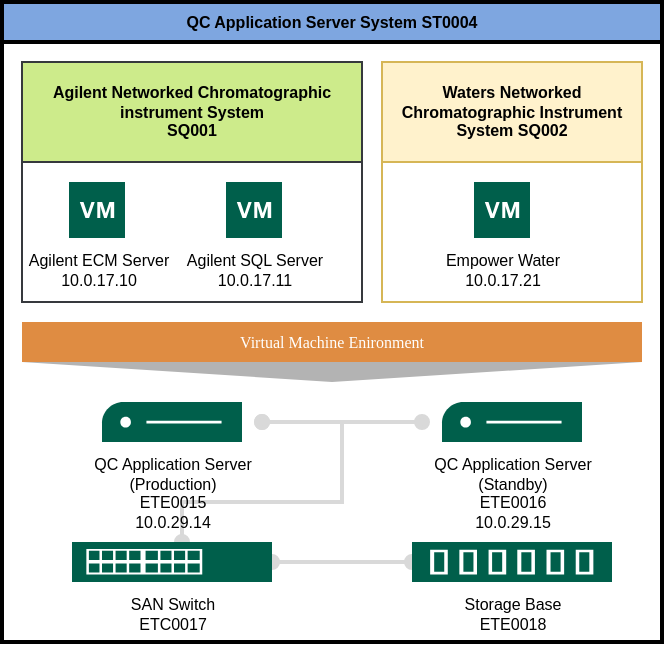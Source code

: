 <mxfile version="25.0.3">
  <diagram name="Page-1" id="7eawvD5C5DQB8_Gma-Ed">
    <mxGraphModel dx="662" dy="410" grid="1" gridSize="10" guides="1" tooltips="1" connect="1" arrows="1" fold="1" page="1" pageScale="1" pageWidth="850" pageHeight="1100" math="0" shadow="0">
      <root>
        <mxCell id="0" />
        <mxCell id="1" parent="0" />
        <mxCell id="Sz7nDaAQ8_9Q84f_Cyrm-1" value="QC Application Server System ST0004" style="swimlane;whiteSpace=wrap;html=1;startSize=20;strokeColor=#000000;strokeWidth=2;fillColor=#7EA6E0;fontSize=8;" vertex="1" parent="1">
          <mxGeometry x="40" y="40" width="330" height="320" as="geometry" />
        </mxCell>
        <mxCell id="Sz7nDaAQ8_9Q84f_Cyrm-2" value="" style="edgeStyle=none;rounded=0;html=1;jettySize=auto;orthogonalLoop=1;strokeColor=#D9D9D9;strokeWidth=2;fontColor=#000000;jumpStyle=none;endArrow=oval;endFill=1;startArrow=oval;startFill=1;fontSize=8;" edge="1" parent="Sz7nDaAQ8_9Q84f_Cyrm-1" source="Sz7nDaAQ8_9Q84f_Cyrm-10" target="Sz7nDaAQ8_9Q84f_Cyrm-7">
          <mxGeometry width="100" relative="1" as="geometry">
            <mxPoint x="160" y="490" as="sourcePoint" />
            <mxPoint x="260" y="460" as="targetPoint" />
          </mxGeometry>
        </mxCell>
        <mxCell id="Sz7nDaAQ8_9Q84f_Cyrm-3" value="" style="edgeStyle=none;rounded=0;html=1;jettySize=auto;orthogonalLoop=1;strokeColor=#D9D9D9;strokeWidth=2;fontColor=#000000;jumpStyle=none;endArrow=oval;endFill=1;startArrow=oval;startFill=1;fontSize=8;" edge="1" parent="Sz7nDaAQ8_9Q84f_Cyrm-1">
          <mxGeometry width="100" relative="1" as="geometry">
            <mxPoint x="130" y="210" as="sourcePoint" />
            <mxPoint x="90" y="270" as="targetPoint" />
            <Array as="points">
              <mxPoint x="170" y="210" />
              <mxPoint x="170" y="250" />
              <mxPoint x="130" y="250" />
              <mxPoint x="90" y="250" />
            </Array>
          </mxGeometry>
        </mxCell>
        <mxCell id="Sz7nDaAQ8_9Q84f_Cyrm-4" value="Agilent Networked Chromatographic instrument System&lt;br style=&quot;font-size: 8px;&quot;&gt;SQ001" style="swimlane;whiteSpace=wrap;html=1;startSize=50;fillColor=#cdeb8b;strokeColor=#36393d;fontSize=8;" vertex="1" parent="Sz7nDaAQ8_9Q84f_Cyrm-1">
          <mxGeometry x="10" y="30" width="170" height="120" as="geometry" />
        </mxCell>
        <mxCell id="Sz7nDaAQ8_9Q84f_Cyrm-5" value="Agilent ECM Server&lt;br style=&quot;font-size: 8px;&quot;&gt;10.0.17.10" style="sketch=0;pointerEvents=1;shadow=0;dashed=0;html=1;strokeColor=none;fillColor=#005F4B;labelPosition=center;verticalLabelPosition=bottom;verticalAlign=top;align=center;outlineConnect=0;shape=mxgraph.veeam2.virtual_machine;fontSize=8;" vertex="1" parent="Sz7nDaAQ8_9Q84f_Cyrm-4">
          <mxGeometry x="23.5" y="60" width="28.0" height="28.0" as="geometry" />
        </mxCell>
        <mxCell id="Sz7nDaAQ8_9Q84f_Cyrm-6" value="Agilent SQL Server&lt;br style=&quot;font-size: 8px;&quot;&gt;10.0.17.11" style="sketch=0;pointerEvents=1;shadow=0;dashed=0;html=1;strokeColor=none;fillColor=#005F4B;labelPosition=center;verticalLabelPosition=bottom;verticalAlign=top;align=center;outlineConnect=0;shape=mxgraph.veeam2.virtual_machine;fontSize=8;" vertex="1" parent="Sz7nDaAQ8_9Q84f_Cyrm-4">
          <mxGeometry x="102" y="60" width="28.0" height="28.0" as="geometry" />
        </mxCell>
        <mxCell id="Sz7nDaAQ8_9Q84f_Cyrm-7" value="Storage Base&lt;br style=&quot;font-size: 8px;&quot;&gt;ETE0018" style="sketch=0;pointerEvents=1;shadow=0;dashed=0;html=1;strokeColor=none;fillColor=#005F4B;labelPosition=center;verticalLabelPosition=bottom;verticalAlign=top;align=center;outlineConnect=0;shape=mxgraph.veeam2.storage;fontSize=8;" vertex="1" parent="Sz7nDaAQ8_9Q84f_Cyrm-1">
          <mxGeometry x="205" y="270" width="100" height="20" as="geometry" />
        </mxCell>
        <mxCell id="Sz7nDaAQ8_9Q84f_Cyrm-8" value="Waters Networked Chromatographic Instrument System SQ002" style="swimlane;whiteSpace=wrap;html=1;fillColor=#fff2cc;strokeColor=#d6b656;startSize=50;fontSize=8;" vertex="1" parent="Sz7nDaAQ8_9Q84f_Cyrm-1">
          <mxGeometry x="190" y="30" width="130" height="120" as="geometry" />
        </mxCell>
        <mxCell id="Sz7nDaAQ8_9Q84f_Cyrm-9" value="Empower Water&lt;br style=&quot;font-size: 8px;&quot;&gt;10.0.17.21" style="sketch=0;pointerEvents=1;shadow=0;dashed=0;html=1;strokeColor=none;fillColor=#005F4B;labelPosition=center;verticalLabelPosition=bottom;verticalAlign=top;align=center;outlineConnect=0;shape=mxgraph.veeam2.virtual_machine;fontSize=8;" vertex="1" parent="Sz7nDaAQ8_9Q84f_Cyrm-8">
          <mxGeometry x="46" y="60" width="28.0" height="28.0" as="geometry" />
        </mxCell>
        <mxCell id="Sz7nDaAQ8_9Q84f_Cyrm-10" value="SAN Switch&lt;br style=&quot;font-size: 8px;&quot;&gt;ETC0017" style="sketch=0;pointerEvents=1;shadow=0;dashed=0;html=1;strokeColor=none;fillColor=#005F4B;labelPosition=center;verticalLabelPosition=bottom;verticalAlign=top;align=center;outlineConnect=0;shape=mxgraph.veeam2.physical_switch;fontSize=8;" vertex="1" parent="Sz7nDaAQ8_9Q84f_Cyrm-1">
          <mxGeometry x="35" y="270" width="100" height="20" as="geometry" />
        </mxCell>
        <mxCell id="Sz7nDaAQ8_9Q84f_Cyrm-11" value="QC Application Server&lt;br&gt;(Standby)&lt;br style=&quot;font-size: 8px;&quot;&gt;ETE0016&lt;br&gt;10.0.29.15" style="sketch=0;pointerEvents=1;shadow=0;dashed=0;html=1;strokeColor=none;fillColor=#005F4B;labelPosition=center;verticalLabelPosition=bottom;verticalAlign=top;align=center;outlineConnect=0;shape=mxgraph.veeam2.1u_server;fontSize=8;" vertex="1" parent="Sz7nDaAQ8_9Q84f_Cyrm-1">
          <mxGeometry x="220" y="200" width="70" height="20" as="geometry" />
        </mxCell>
        <mxCell id="Sz7nDaAQ8_9Q84f_Cyrm-13" value="" style="triangle;whiteSpace=wrap;html=1;gradientColor=none;strokeColor=none;gradientDirection=east;direction=south;fillColor=#B3B3B3;shadow=0;fontSize=8;" vertex="1" parent="Sz7nDaAQ8_9Q84f_Cyrm-1">
          <mxGeometry x="10" y="180" width="310" height="10" as="geometry" />
        </mxCell>
        <mxCell id="Sz7nDaAQ8_9Q84f_Cyrm-14" value="Virtual Machine Enironment" style="align=center;verticalAlign=middle;fontFamily=Tahoma;fillColor=#df8c42;strokeColor=none;fontColor=#ffffff;strokeWidth=2;html=1;whiteSpace=wrap;spacing=6;fontStyle=0;fontSize=8;" vertex="1" parent="Sz7nDaAQ8_9Q84f_Cyrm-1">
          <mxGeometry x="10" y="160" width="310" height="20" as="geometry" />
        </mxCell>
        <mxCell id="Sz7nDaAQ8_9Q84f_Cyrm-12" value="QC Application Server&lt;br&gt;(Production)&lt;br style=&quot;font-size: 8px;&quot;&gt;ETE0015&lt;br&gt;10.0.29.14&lt;div&gt;&lt;br/&gt;&lt;/div&gt;" style="sketch=0;pointerEvents=1;shadow=0;dashed=0;html=1;strokeColor=none;fillColor=#005F4B;labelPosition=center;verticalLabelPosition=bottom;verticalAlign=top;align=center;outlineConnect=0;shape=mxgraph.veeam2.1u_server;fontSize=8;" vertex="1" parent="Sz7nDaAQ8_9Q84f_Cyrm-1">
          <mxGeometry x="50" y="200" width="70" height="20" as="geometry" />
        </mxCell>
        <mxCell id="Sz7nDaAQ8_9Q84f_Cyrm-15" value="" style="edgeStyle=none;rounded=0;html=1;jettySize=auto;orthogonalLoop=1;strokeColor=#D9D9D9;strokeWidth=2;fontColor=#000000;jumpStyle=none;endArrow=oval;endFill=1;startArrow=oval;startFill=1;fontSize=8;" edge="1" parent="1">
          <mxGeometry width="100" relative="1" as="geometry">
            <mxPoint x="250" y="250" as="sourcePoint" />
            <mxPoint x="170" y="250" as="targetPoint" />
            <Array as="points">
              <mxPoint x="210" y="250" />
            </Array>
          </mxGeometry>
        </mxCell>
      </root>
    </mxGraphModel>
  </diagram>
</mxfile>
